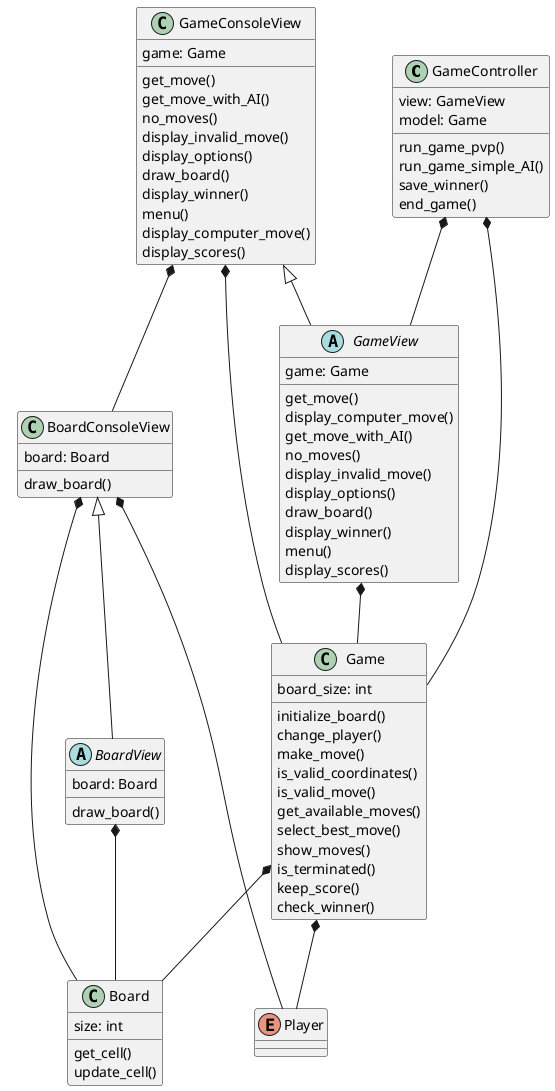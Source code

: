 @startuml
class GameController{
    view: GameView
    model: Game
    run_game_pvp()
    run_game_simple_AI()
    save_winner()
    end_game()
}
class Board{
    size: int
    get_cell()
    update_cell()
}
class Game{
    board_size: int
    initialize_board()
    change_player()
    make_move()
    is_valid_coordinates()
    is_valid_move()
    get_available_moves()
    select_best_move()
    show_moves()
    is_terminated()
    keep_score()
    check_winner()
}
enum Player{
}

class BoardConsoleView{
    board: Board
    draw_board()
}

abstract class BoardView{
    board: Board
    draw_board()
}

class GameConsoleView{
    game: Game
    get_move()
    get_move_with_AI()
    no_moves()
    display_invalid_move()
    display_options()
    draw_board()
    display_winner()
    menu()
    display_computer_move()
    display_scores()
}

abstract class GameView{
    game: Game
    get_move()
    display_computer_move()
    get_move_with_AI()
    no_moves()
    display_invalid_move()
    display_options()
    draw_board()
    display_winner()
    menu()
    display_scores()
}
Game *-- Player
Game *-- Board
BoardView *-- Board 
GameView *-- Game
BoardConsoleView *-- Board
BoardConsoleView *-- Player
BoardConsoleView <|--BoardView
GameConsoleView *-- BoardConsoleView
GameConsoleView *-- Game
GameConsoleView <|-- GameView

GameController *-- Game
GameController *-- GameView

@enduml


